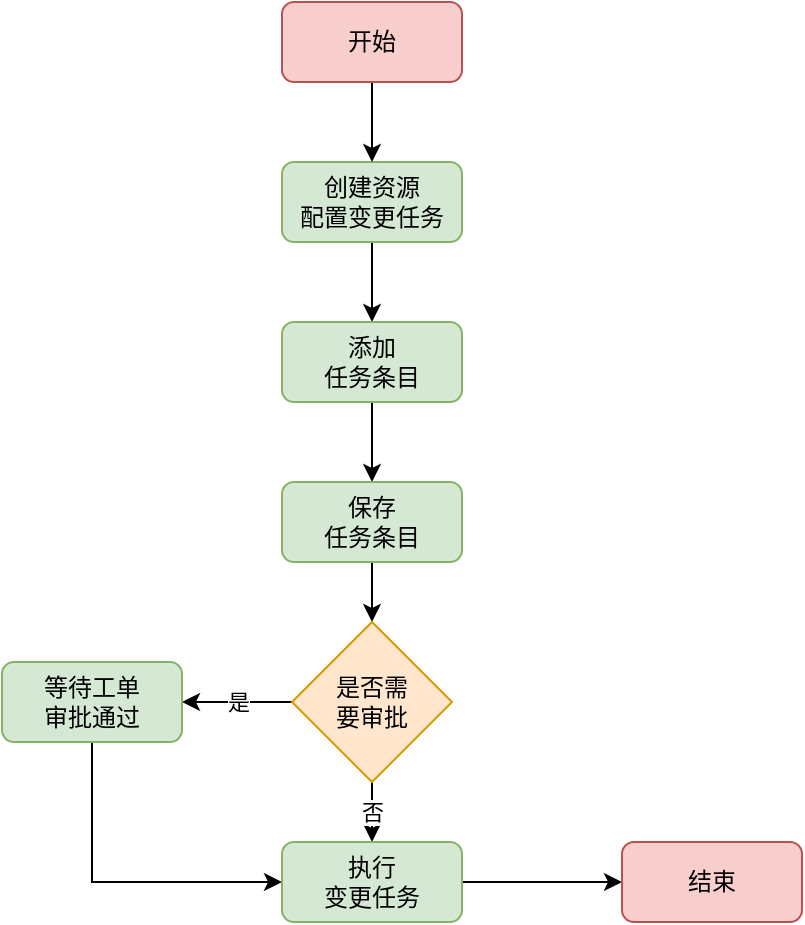 <mxfile version="21.1.9" type="github">
  <diagram id="C5RBs43oDa-KdzZeNtuy" name="Page-1">
    <mxGraphModel dx="954" dy="1681" grid="1" gridSize="10" guides="1" tooltips="1" connect="1" arrows="1" fold="1" page="1" pageScale="1" pageWidth="827" pageHeight="1169" math="0" shadow="0">
      <root>
        <mxCell id="WIyWlLk6GJQsqaUBKTNV-0" />
        <mxCell id="WIyWlLk6GJQsqaUBKTNV-1" parent="WIyWlLk6GJQsqaUBKTNV-0" />
        <mxCell id="miKGoBRskYg_QnhXFj4N-39" style="edgeStyle=orthogonalEdgeStyle;rounded=0;orthogonalLoop=1;jettySize=auto;html=1;entryX=0.5;entryY=0;entryDx=0;entryDy=0;" edge="1" parent="WIyWlLk6GJQsqaUBKTNV-1" source="miKGoBRskYg_QnhXFj4N-1" target="miKGoBRskYg_QnhXFj4N-4">
          <mxGeometry relative="1" as="geometry" />
        </mxCell>
        <mxCell id="miKGoBRskYg_QnhXFj4N-1" value="创建资源&lt;br&gt;配置变更任务" style="rounded=1;whiteSpace=wrap;html=1;fillColor=#d5e8d4;strokeColor=#82b366;" vertex="1" parent="WIyWlLk6GJQsqaUBKTNV-1">
          <mxGeometry x="230" y="-590" width="90" height="40" as="geometry" />
        </mxCell>
        <mxCell id="miKGoBRskYg_QnhXFj4N-40" style="edgeStyle=orthogonalEdgeStyle;rounded=0;orthogonalLoop=1;jettySize=auto;html=1;exitX=0.5;exitY=1;exitDx=0;exitDy=0;entryX=0.5;entryY=0;entryDx=0;entryDy=0;" edge="1" parent="WIyWlLk6GJQsqaUBKTNV-1" source="miKGoBRskYg_QnhXFj4N-4" target="miKGoBRskYg_QnhXFj4N-7">
          <mxGeometry relative="1" as="geometry" />
        </mxCell>
        <mxCell id="miKGoBRskYg_QnhXFj4N-4" value="添加&lt;br&gt;任务条目" style="rounded=1;whiteSpace=wrap;html=1;fillColor=#d5e8d4;strokeColor=#82b366;" vertex="1" parent="WIyWlLk6GJQsqaUBKTNV-1">
          <mxGeometry x="230" y="-510" width="90" height="40" as="geometry" />
        </mxCell>
        <mxCell id="miKGoBRskYg_QnhXFj4N-12" style="edgeStyle=orthogonalEdgeStyle;rounded=0;orthogonalLoop=1;jettySize=auto;html=1;exitX=0.5;exitY=1;exitDx=0;exitDy=0;" edge="1" parent="WIyWlLk6GJQsqaUBKTNV-1" source="miKGoBRskYg_QnhXFj4N-7">
          <mxGeometry relative="1" as="geometry">
            <mxPoint x="275" y="-360" as="targetPoint" />
          </mxGeometry>
        </mxCell>
        <mxCell id="miKGoBRskYg_QnhXFj4N-7" value="保存&lt;br&gt;任务条目" style="rounded=1;whiteSpace=wrap;html=1;fillColor=#d5e8d4;strokeColor=#82b366;" vertex="1" parent="WIyWlLk6GJQsqaUBKTNV-1">
          <mxGeometry x="230" y="-430" width="90" height="40" as="geometry" />
        </mxCell>
        <mxCell id="miKGoBRskYg_QnhXFj4N-16" value="是" style="edgeStyle=orthogonalEdgeStyle;rounded=0;orthogonalLoop=1;jettySize=auto;html=1;exitX=0;exitY=0.5;exitDx=0;exitDy=0;entryX=1;entryY=0.5;entryDx=0;entryDy=0;" edge="1" parent="WIyWlLk6GJQsqaUBKTNV-1" source="miKGoBRskYg_QnhXFj4N-13" target="miKGoBRskYg_QnhXFj4N-15">
          <mxGeometry relative="1" as="geometry" />
        </mxCell>
        <mxCell id="miKGoBRskYg_QnhXFj4N-18" value="否" style="edgeStyle=orthogonalEdgeStyle;rounded=0;orthogonalLoop=1;jettySize=auto;html=1;exitX=0.5;exitY=1;exitDx=0;exitDy=0;entryX=0.5;entryY=0;entryDx=0;entryDy=0;" edge="1" parent="WIyWlLk6GJQsqaUBKTNV-1" source="miKGoBRskYg_QnhXFj4N-13" target="miKGoBRskYg_QnhXFj4N-20">
          <mxGeometry relative="1" as="geometry">
            <mxPoint x="275" y="-230" as="targetPoint" />
          </mxGeometry>
        </mxCell>
        <mxCell id="miKGoBRskYg_QnhXFj4N-13" value="是否需&lt;br&gt;要审批" style="rhombus;whiteSpace=wrap;html=1;fillColor=#ffe6cc;strokeColor=#d79b00;" vertex="1" parent="WIyWlLk6GJQsqaUBKTNV-1">
          <mxGeometry x="235" y="-360" width="80" height="80" as="geometry" />
        </mxCell>
        <mxCell id="miKGoBRskYg_QnhXFj4N-33" style="edgeStyle=orthogonalEdgeStyle;rounded=0;orthogonalLoop=1;jettySize=auto;html=1;exitX=0.5;exitY=1;exitDx=0;exitDy=0;entryX=0;entryY=0.5;entryDx=0;entryDy=0;" edge="1" parent="WIyWlLk6GJQsqaUBKTNV-1" source="miKGoBRskYg_QnhXFj4N-15" target="miKGoBRskYg_QnhXFj4N-20">
          <mxGeometry relative="1" as="geometry" />
        </mxCell>
        <mxCell id="miKGoBRskYg_QnhXFj4N-15" value="等待工单&lt;br&gt;审批通过" style="rounded=1;whiteSpace=wrap;html=1;fillColor=#d5e8d4;strokeColor=#82b366;" vertex="1" parent="WIyWlLk6GJQsqaUBKTNV-1">
          <mxGeometry x="90" y="-340" width="90" height="40" as="geometry" />
        </mxCell>
        <mxCell id="miKGoBRskYg_QnhXFj4N-41" style="edgeStyle=orthogonalEdgeStyle;rounded=0;orthogonalLoop=1;jettySize=auto;html=1;exitX=1;exitY=0.5;exitDx=0;exitDy=0;entryX=0;entryY=0.5;entryDx=0;entryDy=0;" edge="1" parent="WIyWlLk6GJQsqaUBKTNV-1" source="miKGoBRskYg_QnhXFj4N-20" target="miKGoBRskYg_QnhXFj4N-30">
          <mxGeometry relative="1" as="geometry" />
        </mxCell>
        <mxCell id="miKGoBRskYg_QnhXFj4N-20" value="执行&lt;br&gt;变更任务" style="rounded=1;whiteSpace=wrap;html=1;fillColor=#d5e8d4;strokeColor=#82b366;" vertex="1" parent="WIyWlLk6GJQsqaUBKTNV-1">
          <mxGeometry x="230" y="-250" width="90" height="40" as="geometry" />
        </mxCell>
        <mxCell id="miKGoBRskYg_QnhXFj4N-30" value="结束" style="rounded=1;whiteSpace=wrap;html=1;fillColor=#f8cecc;strokeColor=#b85450;" vertex="1" parent="WIyWlLk6GJQsqaUBKTNV-1">
          <mxGeometry x="400" y="-250" width="90" height="40" as="geometry" />
        </mxCell>
        <mxCell id="miKGoBRskYg_QnhXFj4N-38" style="edgeStyle=orthogonalEdgeStyle;rounded=0;orthogonalLoop=1;jettySize=auto;html=1;exitX=0.5;exitY=1;exitDx=0;exitDy=0;entryX=0.5;entryY=0;entryDx=0;entryDy=0;" edge="1" parent="WIyWlLk6GJQsqaUBKTNV-1" source="miKGoBRskYg_QnhXFj4N-35" target="miKGoBRskYg_QnhXFj4N-1">
          <mxGeometry relative="1" as="geometry" />
        </mxCell>
        <mxCell id="miKGoBRskYg_QnhXFj4N-35" value="开始" style="rounded=1;whiteSpace=wrap;html=1;fillColor=#f8cecc;strokeColor=#b85450;" vertex="1" parent="WIyWlLk6GJQsqaUBKTNV-1">
          <mxGeometry x="230" y="-670" width="90" height="40" as="geometry" />
        </mxCell>
      </root>
    </mxGraphModel>
  </diagram>
</mxfile>
